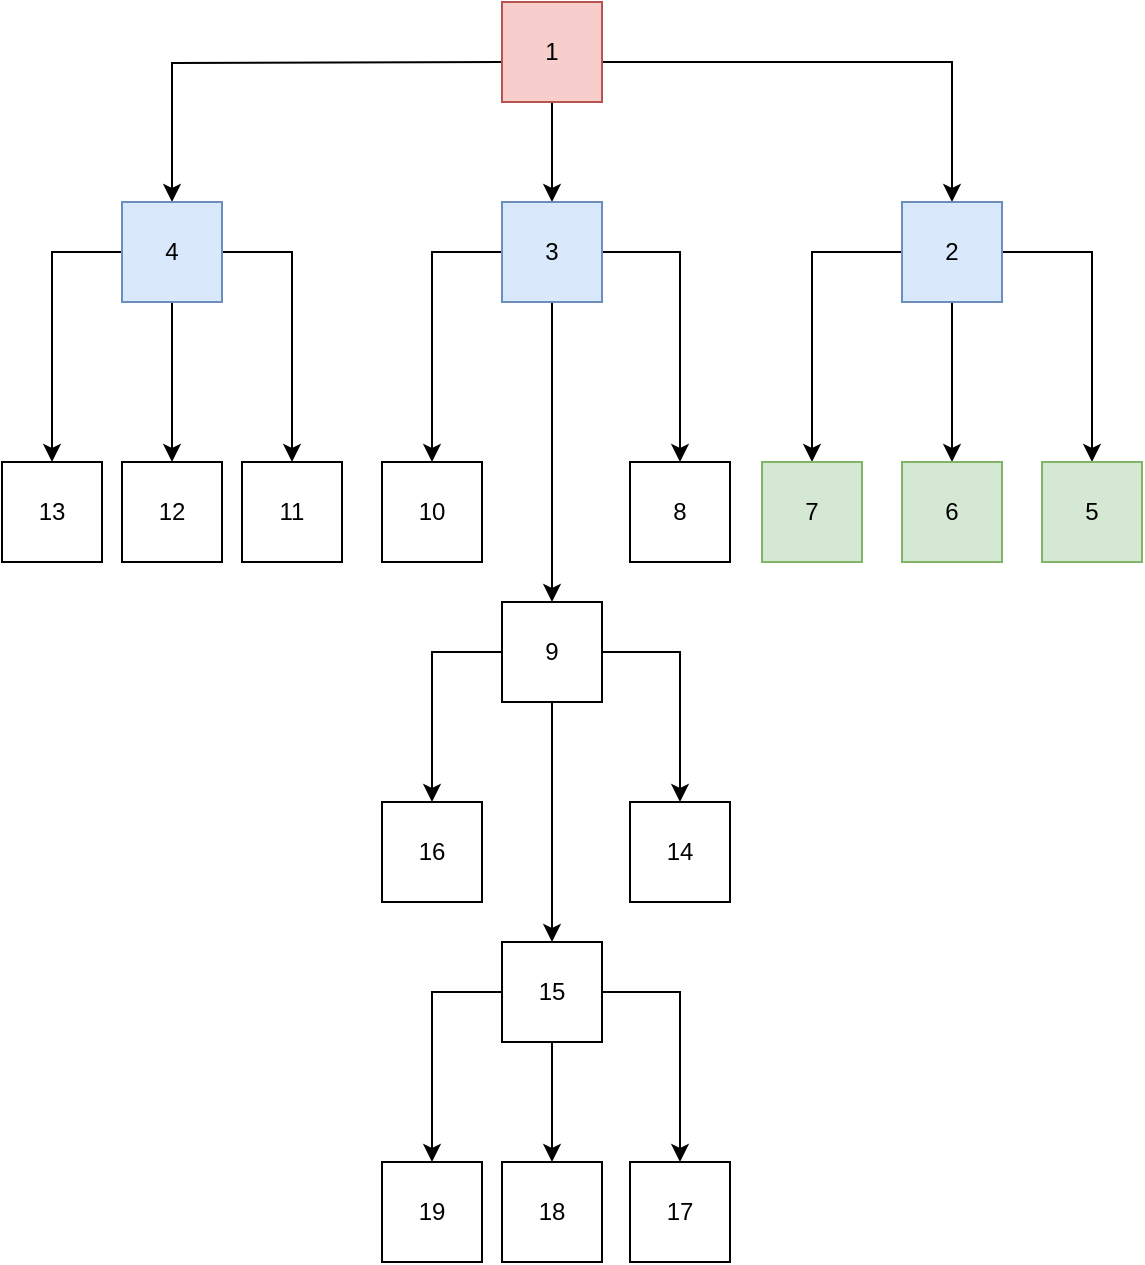 <mxfile version="21.5.2" type="github">
  <diagram name="Página-1" id="EvkeX1G1GPAdFAJ-fbaF">
    <mxGraphModel dx="1428" dy="745" grid="1" gridSize="10" guides="1" tooltips="1" connect="1" arrows="1" fold="1" page="1" pageScale="1" pageWidth="827" pageHeight="1169" math="0" shadow="0">
      <root>
        <mxCell id="0" />
        <mxCell id="1" parent="0" />
        <mxCell id="g6scmtSAy3s_X9ug3b2V-23" style="edgeStyle=orthogonalEdgeStyle;rounded=0;orthogonalLoop=1;jettySize=auto;html=1;exitX=1;exitY=0.5;exitDx=0;exitDy=0;" parent="1" source="g6scmtSAy3s_X9ug3b2V-8" target="g6scmtSAy3s_X9ug3b2V-11" edge="1">
          <mxGeometry relative="1" as="geometry">
            <Array as="points">
              <mxPoint x="400" y="60" />
              <mxPoint x="575" y="60" />
            </Array>
          </mxGeometry>
        </mxCell>
        <mxCell id="g6scmtSAy3s_X9ug3b2V-24" style="edgeStyle=orthogonalEdgeStyle;rounded=0;orthogonalLoop=1;jettySize=auto;html=1;exitX=0.5;exitY=1;exitDx=0;exitDy=0;" parent="1" source="g6scmtSAy3s_X9ug3b2V-8" target="g6scmtSAy3s_X9ug3b2V-10" edge="1">
          <mxGeometry relative="1" as="geometry" />
        </mxCell>
        <mxCell id="g6scmtSAy3s_X9ug3b2V-25" style="edgeStyle=orthogonalEdgeStyle;rounded=0;orthogonalLoop=1;jettySize=auto;html=1;exitX=0;exitY=0.75;exitDx=0;exitDy=0;" parent="1" target="g6scmtSAy3s_X9ug3b2V-9" edge="1">
          <mxGeometry relative="1" as="geometry">
            <mxPoint x="350" y="60" as="sourcePoint" />
            <mxPoint x="115" y="122.5" as="targetPoint" />
          </mxGeometry>
        </mxCell>
        <mxCell id="g6scmtSAy3s_X9ug3b2V-8" value="1" style="whiteSpace=wrap;html=1;aspect=fixed;fillColor=#f8cecc;strokeColor=#b85450;" parent="1" vertex="1">
          <mxGeometry x="350" y="30" width="50" height="50" as="geometry" />
        </mxCell>
        <mxCell id="g6scmtSAy3s_X9ug3b2V-26" style="edgeStyle=orthogonalEdgeStyle;rounded=0;orthogonalLoop=1;jettySize=auto;html=1;" parent="1" source="g6scmtSAy3s_X9ug3b2V-9" target="g6scmtSAy3s_X9ug3b2V-13" edge="1">
          <mxGeometry relative="1" as="geometry" />
        </mxCell>
        <mxCell id="g6scmtSAy3s_X9ug3b2V-27" style="edgeStyle=orthogonalEdgeStyle;rounded=0;orthogonalLoop=1;jettySize=auto;html=1;entryX=0.5;entryY=0;entryDx=0;entryDy=0;" parent="1" source="g6scmtSAy3s_X9ug3b2V-9" target="g6scmtSAy3s_X9ug3b2V-14" edge="1">
          <mxGeometry relative="1" as="geometry" />
        </mxCell>
        <mxCell id="g6scmtSAy3s_X9ug3b2V-28" style="edgeStyle=orthogonalEdgeStyle;rounded=0;orthogonalLoop=1;jettySize=auto;html=1;" parent="1" source="g6scmtSAy3s_X9ug3b2V-9" target="g6scmtSAy3s_X9ug3b2V-12" edge="1">
          <mxGeometry relative="1" as="geometry" />
        </mxCell>
        <mxCell id="g6scmtSAy3s_X9ug3b2V-9" value="4" style="whiteSpace=wrap;html=1;aspect=fixed;fillColor=#dae8fc;strokeColor=#6c8ebf;" parent="1" vertex="1">
          <mxGeometry x="160" y="130" width="50" height="50" as="geometry" />
        </mxCell>
        <mxCell id="g6scmtSAy3s_X9ug3b2V-32" style="edgeStyle=orthogonalEdgeStyle;rounded=0;orthogonalLoop=1;jettySize=auto;html=1;" parent="1" source="g6scmtSAy3s_X9ug3b2V-10" target="g6scmtSAy3s_X9ug3b2V-16" edge="1">
          <mxGeometry relative="1" as="geometry" />
        </mxCell>
        <mxCell id="g6scmtSAy3s_X9ug3b2V-33" style="edgeStyle=orthogonalEdgeStyle;rounded=0;orthogonalLoop=1;jettySize=auto;html=1;" parent="1" source="g6scmtSAy3s_X9ug3b2V-10" target="g6scmtSAy3s_X9ug3b2V-15" edge="1">
          <mxGeometry relative="1" as="geometry" />
        </mxCell>
        <mxCell id="g6scmtSAy3s_X9ug3b2V-34" style="edgeStyle=orthogonalEdgeStyle;rounded=0;orthogonalLoop=1;jettySize=auto;html=1;" parent="1" source="g6scmtSAy3s_X9ug3b2V-10" target="g6scmtSAy3s_X9ug3b2V-17" edge="1">
          <mxGeometry relative="1" as="geometry" />
        </mxCell>
        <mxCell id="g6scmtSAy3s_X9ug3b2V-10" value="3" style="whiteSpace=wrap;html=1;aspect=fixed;fillColor=#dae8fc;strokeColor=#6c8ebf;" parent="1" vertex="1">
          <mxGeometry x="350" y="130" width="50" height="50" as="geometry" />
        </mxCell>
        <mxCell id="g6scmtSAy3s_X9ug3b2V-29" style="edgeStyle=orthogonalEdgeStyle;rounded=0;orthogonalLoop=1;jettySize=auto;html=1;" parent="1" source="g6scmtSAy3s_X9ug3b2V-11" target="g6scmtSAy3s_X9ug3b2V-20" edge="1">
          <mxGeometry relative="1" as="geometry" />
        </mxCell>
        <mxCell id="g6scmtSAy3s_X9ug3b2V-30" style="edgeStyle=orthogonalEdgeStyle;rounded=0;orthogonalLoop=1;jettySize=auto;html=1;" parent="1" source="g6scmtSAy3s_X9ug3b2V-11" target="g6scmtSAy3s_X9ug3b2V-19" edge="1">
          <mxGeometry relative="1" as="geometry" />
        </mxCell>
        <mxCell id="g6scmtSAy3s_X9ug3b2V-31" style="edgeStyle=orthogonalEdgeStyle;rounded=0;orthogonalLoop=1;jettySize=auto;html=1;" parent="1" source="g6scmtSAy3s_X9ug3b2V-11" target="g6scmtSAy3s_X9ug3b2V-18" edge="1">
          <mxGeometry relative="1" as="geometry" />
        </mxCell>
        <mxCell id="g6scmtSAy3s_X9ug3b2V-11" value="2" style="whiteSpace=wrap;html=1;aspect=fixed;fillColor=#dae8fc;strokeColor=#6c8ebf;" parent="1" vertex="1">
          <mxGeometry x="550" y="130" width="50" height="50" as="geometry" />
        </mxCell>
        <mxCell id="g6scmtSAy3s_X9ug3b2V-12" value="13" style="whiteSpace=wrap;html=1;aspect=fixed;" parent="1" vertex="1">
          <mxGeometry x="100" y="260" width="50" height="50" as="geometry" />
        </mxCell>
        <mxCell id="g6scmtSAy3s_X9ug3b2V-13" value="12" style="whiteSpace=wrap;html=1;aspect=fixed;" parent="1" vertex="1">
          <mxGeometry x="160" y="260" width="50" height="50" as="geometry" />
        </mxCell>
        <mxCell id="g6scmtSAy3s_X9ug3b2V-14" value="11" style="whiteSpace=wrap;html=1;aspect=fixed;" parent="1" vertex="1">
          <mxGeometry x="220" y="260" width="50" height="50" as="geometry" />
        </mxCell>
        <mxCell id="g6scmtSAy3s_X9ug3b2V-15" value="10" style="whiteSpace=wrap;html=1;aspect=fixed;" parent="1" vertex="1">
          <mxGeometry x="290" y="260" width="50" height="50" as="geometry" />
        </mxCell>
        <mxCell id="iukpTpg_DZpBxqqb1P64-4" style="edgeStyle=orthogonalEdgeStyle;rounded=0;orthogonalLoop=1;jettySize=auto;html=1;entryX=0.5;entryY=0;entryDx=0;entryDy=0;" edge="1" parent="1" source="g6scmtSAy3s_X9ug3b2V-16" target="iukpTpg_DZpBxqqb1P64-2">
          <mxGeometry relative="1" as="geometry" />
        </mxCell>
        <mxCell id="iukpTpg_DZpBxqqb1P64-5" style="edgeStyle=orthogonalEdgeStyle;rounded=0;orthogonalLoop=1;jettySize=auto;html=1;" edge="1" parent="1" source="g6scmtSAy3s_X9ug3b2V-16" target="iukpTpg_DZpBxqqb1P64-1">
          <mxGeometry relative="1" as="geometry" />
        </mxCell>
        <mxCell id="iukpTpg_DZpBxqqb1P64-6" style="edgeStyle=orthogonalEdgeStyle;rounded=0;orthogonalLoop=1;jettySize=auto;html=1;" edge="1" parent="1" source="g6scmtSAy3s_X9ug3b2V-16" target="iukpTpg_DZpBxqqb1P64-3">
          <mxGeometry relative="1" as="geometry" />
        </mxCell>
        <mxCell id="g6scmtSAy3s_X9ug3b2V-16" value="9" style="whiteSpace=wrap;html=1;aspect=fixed;" parent="1" vertex="1">
          <mxGeometry x="350" y="330" width="50" height="50" as="geometry" />
        </mxCell>
        <mxCell id="g6scmtSAy3s_X9ug3b2V-17" value="8" style="whiteSpace=wrap;html=1;aspect=fixed;" parent="1" vertex="1">
          <mxGeometry x="414" y="260" width="50" height="50" as="geometry" />
        </mxCell>
        <mxCell id="g6scmtSAy3s_X9ug3b2V-18" value="7" style="whiteSpace=wrap;html=1;aspect=fixed;fillColor=#d5e8d4;strokeColor=#82b366;" parent="1" vertex="1">
          <mxGeometry x="480" y="260" width="50" height="50" as="geometry" />
        </mxCell>
        <mxCell id="g6scmtSAy3s_X9ug3b2V-19" value="6" style="whiteSpace=wrap;html=1;aspect=fixed;fillColor=#d5e8d4;strokeColor=#82b366;" parent="1" vertex="1">
          <mxGeometry x="550" y="260" width="50" height="50" as="geometry" />
        </mxCell>
        <mxCell id="g6scmtSAy3s_X9ug3b2V-20" value="5" style="whiteSpace=wrap;html=1;aspect=fixed;fillColor=#d5e8d4;strokeColor=#82b366;" parent="1" vertex="1">
          <mxGeometry x="620" y="260" width="50" height="50" as="geometry" />
        </mxCell>
        <mxCell id="iukpTpg_DZpBxqqb1P64-1" value="16" style="whiteSpace=wrap;html=1;aspect=fixed;" vertex="1" parent="1">
          <mxGeometry x="290" y="430" width="50" height="50" as="geometry" />
        </mxCell>
        <mxCell id="iukpTpg_DZpBxqqb1P64-10" style="edgeStyle=orthogonalEdgeStyle;rounded=0;orthogonalLoop=1;jettySize=auto;html=1;" edge="1" parent="1" source="iukpTpg_DZpBxqqb1P64-2" target="iukpTpg_DZpBxqqb1P64-7">
          <mxGeometry relative="1" as="geometry" />
        </mxCell>
        <mxCell id="iukpTpg_DZpBxqqb1P64-11" style="edgeStyle=orthogonalEdgeStyle;rounded=0;orthogonalLoop=1;jettySize=auto;html=1;" edge="1" parent="1" source="iukpTpg_DZpBxqqb1P64-2" target="iukpTpg_DZpBxqqb1P64-9">
          <mxGeometry relative="1" as="geometry" />
        </mxCell>
        <mxCell id="iukpTpg_DZpBxqqb1P64-12" style="edgeStyle=orthogonalEdgeStyle;rounded=0;orthogonalLoop=1;jettySize=auto;html=1;entryX=0.5;entryY=0;entryDx=0;entryDy=0;" edge="1" parent="1" source="iukpTpg_DZpBxqqb1P64-2" target="iukpTpg_DZpBxqqb1P64-8">
          <mxGeometry relative="1" as="geometry" />
        </mxCell>
        <mxCell id="iukpTpg_DZpBxqqb1P64-2" value="15" style="whiteSpace=wrap;html=1;aspect=fixed;" vertex="1" parent="1">
          <mxGeometry x="350" y="500" width="50" height="50" as="geometry" />
        </mxCell>
        <mxCell id="iukpTpg_DZpBxqqb1P64-3" value="14" style="whiteSpace=wrap;html=1;aspect=fixed;" vertex="1" parent="1">
          <mxGeometry x="414" y="430" width="50" height="50" as="geometry" />
        </mxCell>
        <mxCell id="iukpTpg_DZpBxqqb1P64-7" value="18" style="whiteSpace=wrap;html=1;aspect=fixed;" vertex="1" parent="1">
          <mxGeometry x="350" y="610" width="50" height="50" as="geometry" />
        </mxCell>
        <mxCell id="iukpTpg_DZpBxqqb1P64-8" value="19" style="whiteSpace=wrap;html=1;aspect=fixed;" vertex="1" parent="1">
          <mxGeometry x="290" y="610" width="50" height="50" as="geometry" />
        </mxCell>
        <mxCell id="iukpTpg_DZpBxqqb1P64-9" value="17" style="whiteSpace=wrap;html=1;aspect=fixed;" vertex="1" parent="1">
          <mxGeometry x="414" y="610" width="50" height="50" as="geometry" />
        </mxCell>
      </root>
    </mxGraphModel>
  </diagram>
</mxfile>

